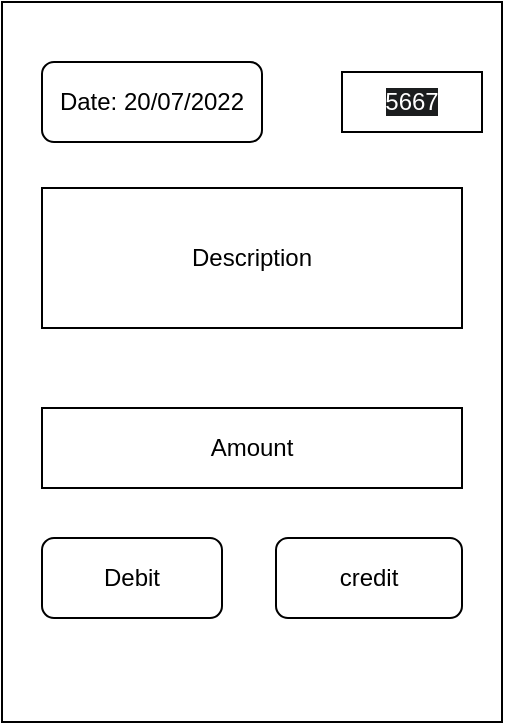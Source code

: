 <mxfile version="27.0.5">
  <diagram name="Page-1" id="O9XgXwJCEm626yFmfBz4">
    <mxGraphModel dx="1111" dy="526" grid="1" gridSize="10" guides="1" tooltips="1" connect="1" arrows="1" fold="1" page="1" pageScale="1" pageWidth="827" pageHeight="1169" math="0" shadow="0">
      <root>
        <mxCell id="0" />
        <mxCell id="1" parent="0" />
        <mxCell id="kgv2G1Oz28T-YQ5CuaxX-1" value="" style="rounded=0;whiteSpace=wrap;html=1;" vertex="1" parent="1">
          <mxGeometry x="40" y="90" width="250" height="360" as="geometry" />
        </mxCell>
        <mxCell id="kgv2G1Oz28T-YQ5CuaxX-2" value="Amount" style="rounded=0;whiteSpace=wrap;html=1;" vertex="1" parent="1">
          <mxGeometry x="60" y="293" width="210" height="40" as="geometry" />
        </mxCell>
        <mxCell id="kgv2G1Oz28T-YQ5CuaxX-3" value="Debit" style="rounded=1;whiteSpace=wrap;html=1;" vertex="1" parent="1">
          <mxGeometry x="60" y="358" width="90" height="40" as="geometry" />
        </mxCell>
        <mxCell id="kgv2G1Oz28T-YQ5CuaxX-4" value="credit" style="rounded=1;whiteSpace=wrap;html=1;" vertex="1" parent="1">
          <mxGeometry x="177" y="358" width="93" height="40" as="geometry" />
        </mxCell>
        <mxCell id="kgv2G1Oz28T-YQ5CuaxX-5" value="Description" style="rounded=0;whiteSpace=wrap;html=1;" vertex="1" parent="1">
          <mxGeometry x="60" y="183" width="210" height="70" as="geometry" />
        </mxCell>
        <mxCell id="kgv2G1Oz28T-YQ5CuaxX-6" value="Date: 20/07/2022" style="rounded=1;whiteSpace=wrap;html=1;" vertex="1" parent="1">
          <mxGeometry x="60" y="120" width="110" height="40" as="geometry" />
        </mxCell>
        <mxCell id="kgv2G1Oz28T-YQ5CuaxX-8" value="&lt;span style=&quot;color: rgb(255, 255, 255); font-family: Helvetica; font-size: 12px; font-style: normal; font-variant-ligatures: normal; font-variant-caps: normal; font-weight: 400; letter-spacing: normal; orphans: 2; text-align: center; text-indent: 0px; text-transform: none; widows: 2; word-spacing: 0px; -webkit-text-stroke-width: 0px; white-space: normal; background-color: rgb(27, 29, 30); text-decoration-thickness: initial; text-decoration-style: initial; text-decoration-color: initial; float: none; display: inline !important;&quot;&gt;5667&lt;/span&gt;" style="rounded=0;whiteSpace=wrap;html=1;" vertex="1" parent="1">
          <mxGeometry x="210" y="125" width="70" height="30" as="geometry" />
        </mxCell>
      </root>
    </mxGraphModel>
  </diagram>
</mxfile>
